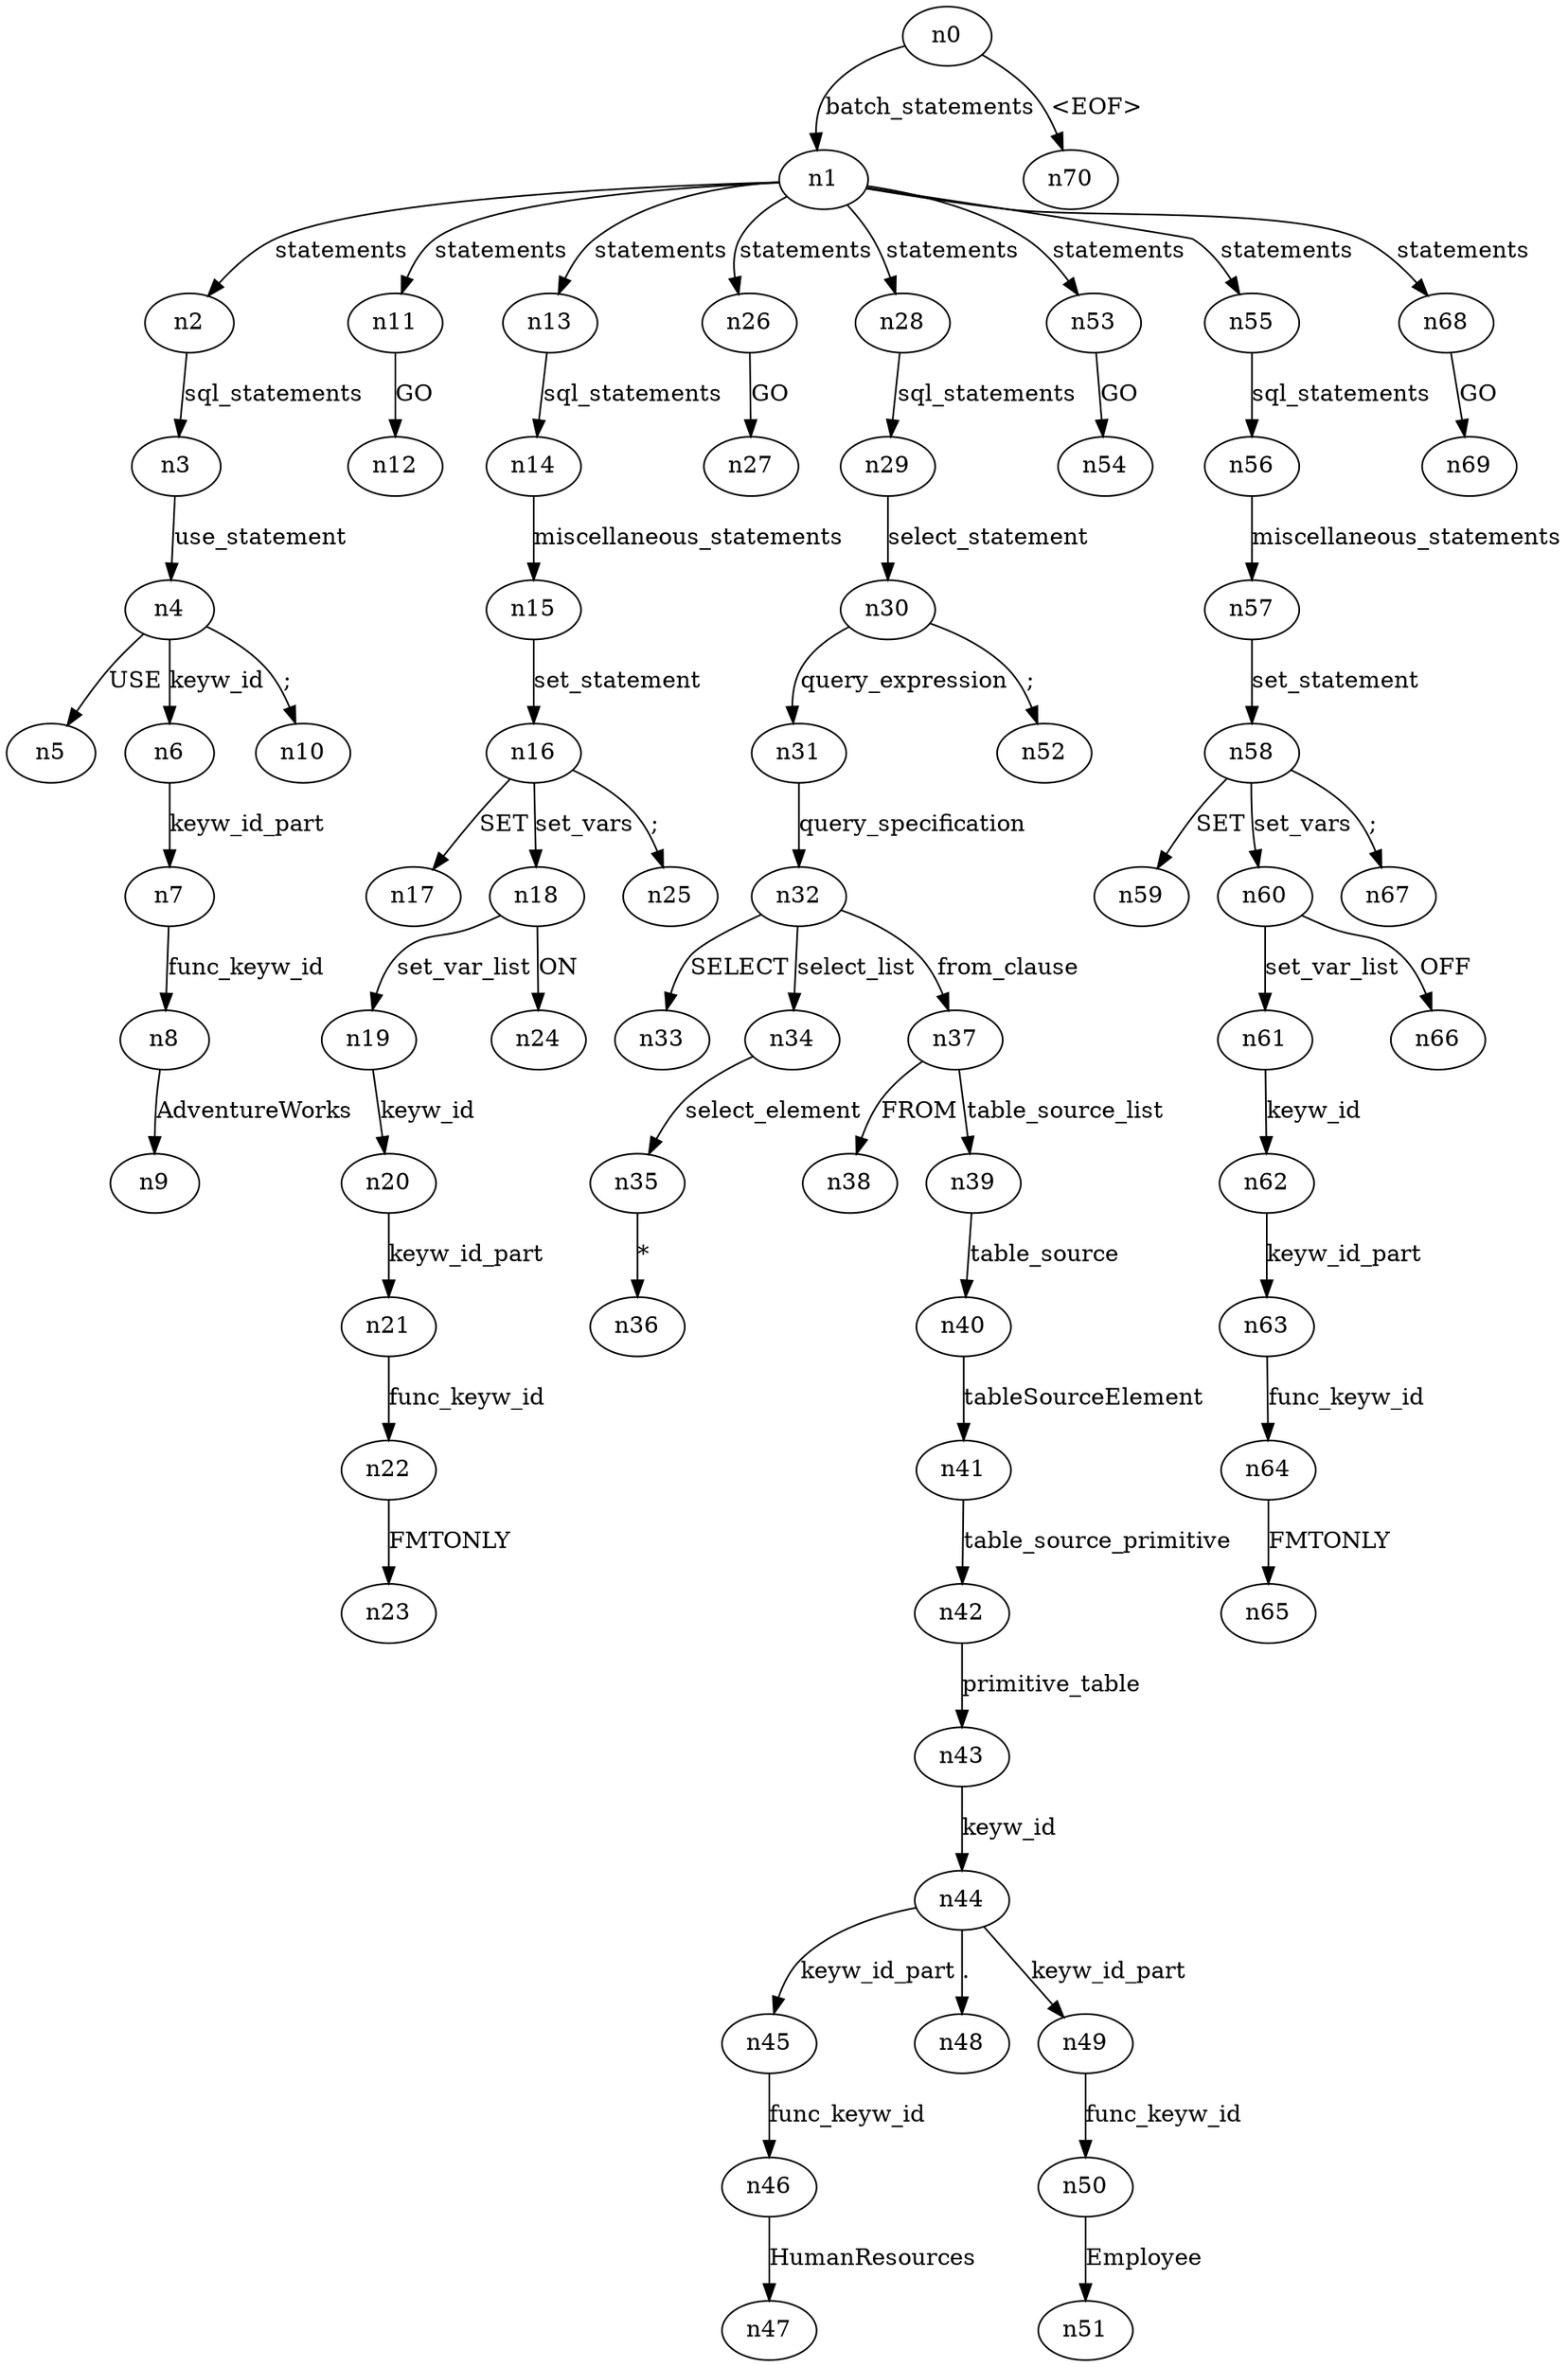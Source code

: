 digraph ParseTree {
  n0 -> n1 [label="batch_statements"];
  n1 -> n2 [label="statements"];
  n2 -> n3 [label="sql_statements"];
  n3 -> n4 [label="use_statement"];
  n4 -> n5 [label="USE"];
  n4 -> n6 [label="keyw_id"];
  n6 -> n7 [label="keyw_id_part"];
  n7 -> n8 [label="func_keyw_id"];
  n8 -> n9 [label="AdventureWorks"];
  n4 -> n10 [label=";"];
  n1 -> n11 [label="statements"];
  n11 -> n12 [label="GO"];
  n1 -> n13 [label="statements"];
  n13 -> n14 [label="sql_statements"];
  n14 -> n15 [label="miscellaneous_statements"];
  n15 -> n16 [label="set_statement"];
  n16 -> n17 [label="SET"];
  n16 -> n18 [label="set_vars"];
  n18 -> n19 [label="set_var_list"];
  n19 -> n20 [label="keyw_id"];
  n20 -> n21 [label="keyw_id_part"];
  n21 -> n22 [label="func_keyw_id"];
  n22 -> n23 [label="FMTONLY"];
  n18 -> n24 [label="ON"];
  n16 -> n25 [label=";"];
  n1 -> n26 [label="statements"];
  n26 -> n27 [label="GO"];
  n1 -> n28 [label="statements"];
  n28 -> n29 [label="sql_statements"];
  n29 -> n30 [label="select_statement"];
  n30 -> n31 [label="query_expression"];
  n31 -> n32 [label="query_specification"];
  n32 -> n33 [label="SELECT"];
  n32 -> n34 [label="select_list"];
  n34 -> n35 [label="select_element"];
  n35 -> n36 [label="*"];
  n32 -> n37 [label="from_clause"];
  n37 -> n38 [label="FROM"];
  n37 -> n39 [label="table_source_list"];
  n39 -> n40 [label="table_source"];
  n40 -> n41 [label="tableSourceElement"];
  n41 -> n42 [label="table_source_primitive"];
  n42 -> n43 [label="primitive_table"];
  n43 -> n44 [label="keyw_id"];
  n44 -> n45 [label="keyw_id_part"];
  n45 -> n46 [label="func_keyw_id"];
  n46 -> n47 [label="HumanResources"];
  n44 -> n48 [label="."];
  n44 -> n49 [label="keyw_id_part"];
  n49 -> n50 [label="func_keyw_id"];
  n50 -> n51 [label="Employee"];
  n30 -> n52 [label=";"];
  n1 -> n53 [label="statements"];
  n53 -> n54 [label="GO"];
  n1 -> n55 [label="statements"];
  n55 -> n56 [label="sql_statements"];
  n56 -> n57 [label="miscellaneous_statements"];
  n57 -> n58 [label="set_statement"];
  n58 -> n59 [label="SET"];
  n58 -> n60 [label="set_vars"];
  n60 -> n61 [label="set_var_list"];
  n61 -> n62 [label="keyw_id"];
  n62 -> n63 [label="keyw_id_part"];
  n63 -> n64 [label="func_keyw_id"];
  n64 -> n65 [label="FMTONLY"];
  n60 -> n66 [label="OFF"];
  n58 -> n67 [label=";"];
  n1 -> n68 [label="statements"];
  n68 -> n69 [label="GO"];
  n0 -> n70 [label="<EOF>"];
}